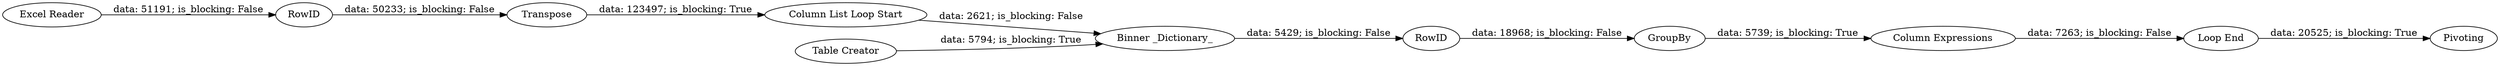 digraph {
	"-2584505787188946052_12" [label=Pivoting]
	"-2584505787188946052_6" [label="Binner _Dictionary_"]
	"-2584505787188946052_2" [label=Transpose]
	"-2584505787188946052_8" [label=GroupBy]
	"-2584505787188946052_11" [label="Column Expressions"]
	"-2584505787188946052_9" [label=RowID]
	"-2584505787188946052_3" [label=RowID]
	"-2584505787188946052_1" [label="Excel Reader"]
	"-2584505787188946052_4" [label="Column List Loop Start"]
	"-2584505787188946052_7" [label="Table Creator"]
	"-2584505787188946052_10" [label="Loop End"]
	"-2584505787188946052_4" -> "-2584505787188946052_6" [label="data: 2621; is_blocking: False"]
	"-2584505787188946052_2" -> "-2584505787188946052_4" [label="data: 123497; is_blocking: True"]
	"-2584505787188946052_6" -> "-2584505787188946052_9" [label="data: 5429; is_blocking: False"]
	"-2584505787188946052_9" -> "-2584505787188946052_8" [label="data: 18968; is_blocking: False"]
	"-2584505787188946052_1" -> "-2584505787188946052_3" [label="data: 51191; is_blocking: False"]
	"-2584505787188946052_3" -> "-2584505787188946052_2" [label="data: 50233; is_blocking: False"]
	"-2584505787188946052_7" -> "-2584505787188946052_6" [label="data: 5794; is_blocking: True"]
	"-2584505787188946052_11" -> "-2584505787188946052_10" [label="data: 7263; is_blocking: False"]
	"-2584505787188946052_10" -> "-2584505787188946052_12" [label="data: 20525; is_blocking: True"]
	"-2584505787188946052_8" -> "-2584505787188946052_11" [label="data: 5739; is_blocking: True"]
	rankdir=LR
}
